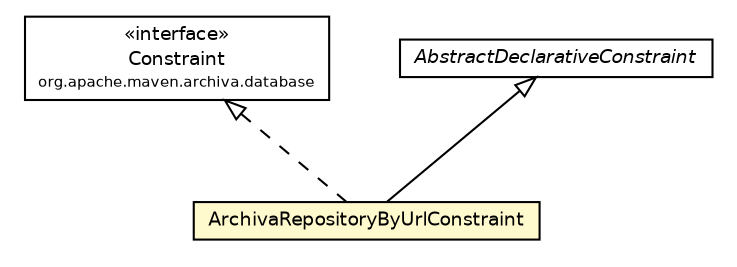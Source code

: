 #!/usr/local/bin/dot
#
# Class diagram 
# Generated by UmlGraph version 4.6 (http://www.spinellis.gr/sw/umlgraph)
#

digraph G {
	edge [fontname="Helvetica",fontsize=10,labelfontname="Helvetica",labelfontsize=10];
	node [fontname="Helvetica",fontsize=10,shape=plaintext];
	// org.apache.maven.archiva.database.Constraint
	c97249 [label=<<table border="0" cellborder="1" cellspacing="0" cellpadding="2" port="p" href="../Constraint.html">
		<tr><td><table border="0" cellspacing="0" cellpadding="1">
			<tr><td> &laquo;interface&raquo; </td></tr>
			<tr><td> Constraint </td></tr>
			<tr><td><font point-size="7.0"> org.apache.maven.archiva.database </font></td></tr>
		</table></td></tr>
		</table>>, fontname="Helvetica", fontcolor="black", fontsize=9.0];
	// org.apache.maven.archiva.database.constraints.ArchivaRepositoryByUrlConstraint
	c97281 [label=<<table border="0" cellborder="1" cellspacing="0" cellpadding="2" port="p" bgcolor="lemonChiffon" href="./ArchivaRepositoryByUrlConstraint.html">
		<tr><td><table border="0" cellspacing="0" cellpadding="1">
			<tr><td> ArchivaRepositoryByUrlConstraint </td></tr>
		</table></td></tr>
		</table>>, fontname="Helvetica", fontcolor="black", fontsize=9.0];
	// org.apache.maven.archiva.database.constraints.AbstractDeclarativeConstraint
	c97284 [label=<<table border="0" cellborder="1" cellspacing="0" cellpadding="2" port="p" href="./AbstractDeclarativeConstraint.html">
		<tr><td><table border="0" cellspacing="0" cellpadding="1">
			<tr><td><font face="Helvetica-Oblique"> AbstractDeclarativeConstraint </font></td></tr>
		</table></td></tr>
		</table>>, fontname="Helvetica", fontcolor="black", fontsize=9.0];
	//org.apache.maven.archiva.database.constraints.ArchivaRepositoryByUrlConstraint extends org.apache.maven.archiva.database.constraints.AbstractDeclarativeConstraint
	c97284:p -> c97281:p [dir=back,arrowtail=empty];
	//org.apache.maven.archiva.database.constraints.ArchivaRepositoryByUrlConstraint implements org.apache.maven.archiva.database.Constraint
	c97249:p -> c97281:p [dir=back,arrowtail=empty,style=dashed];
}

